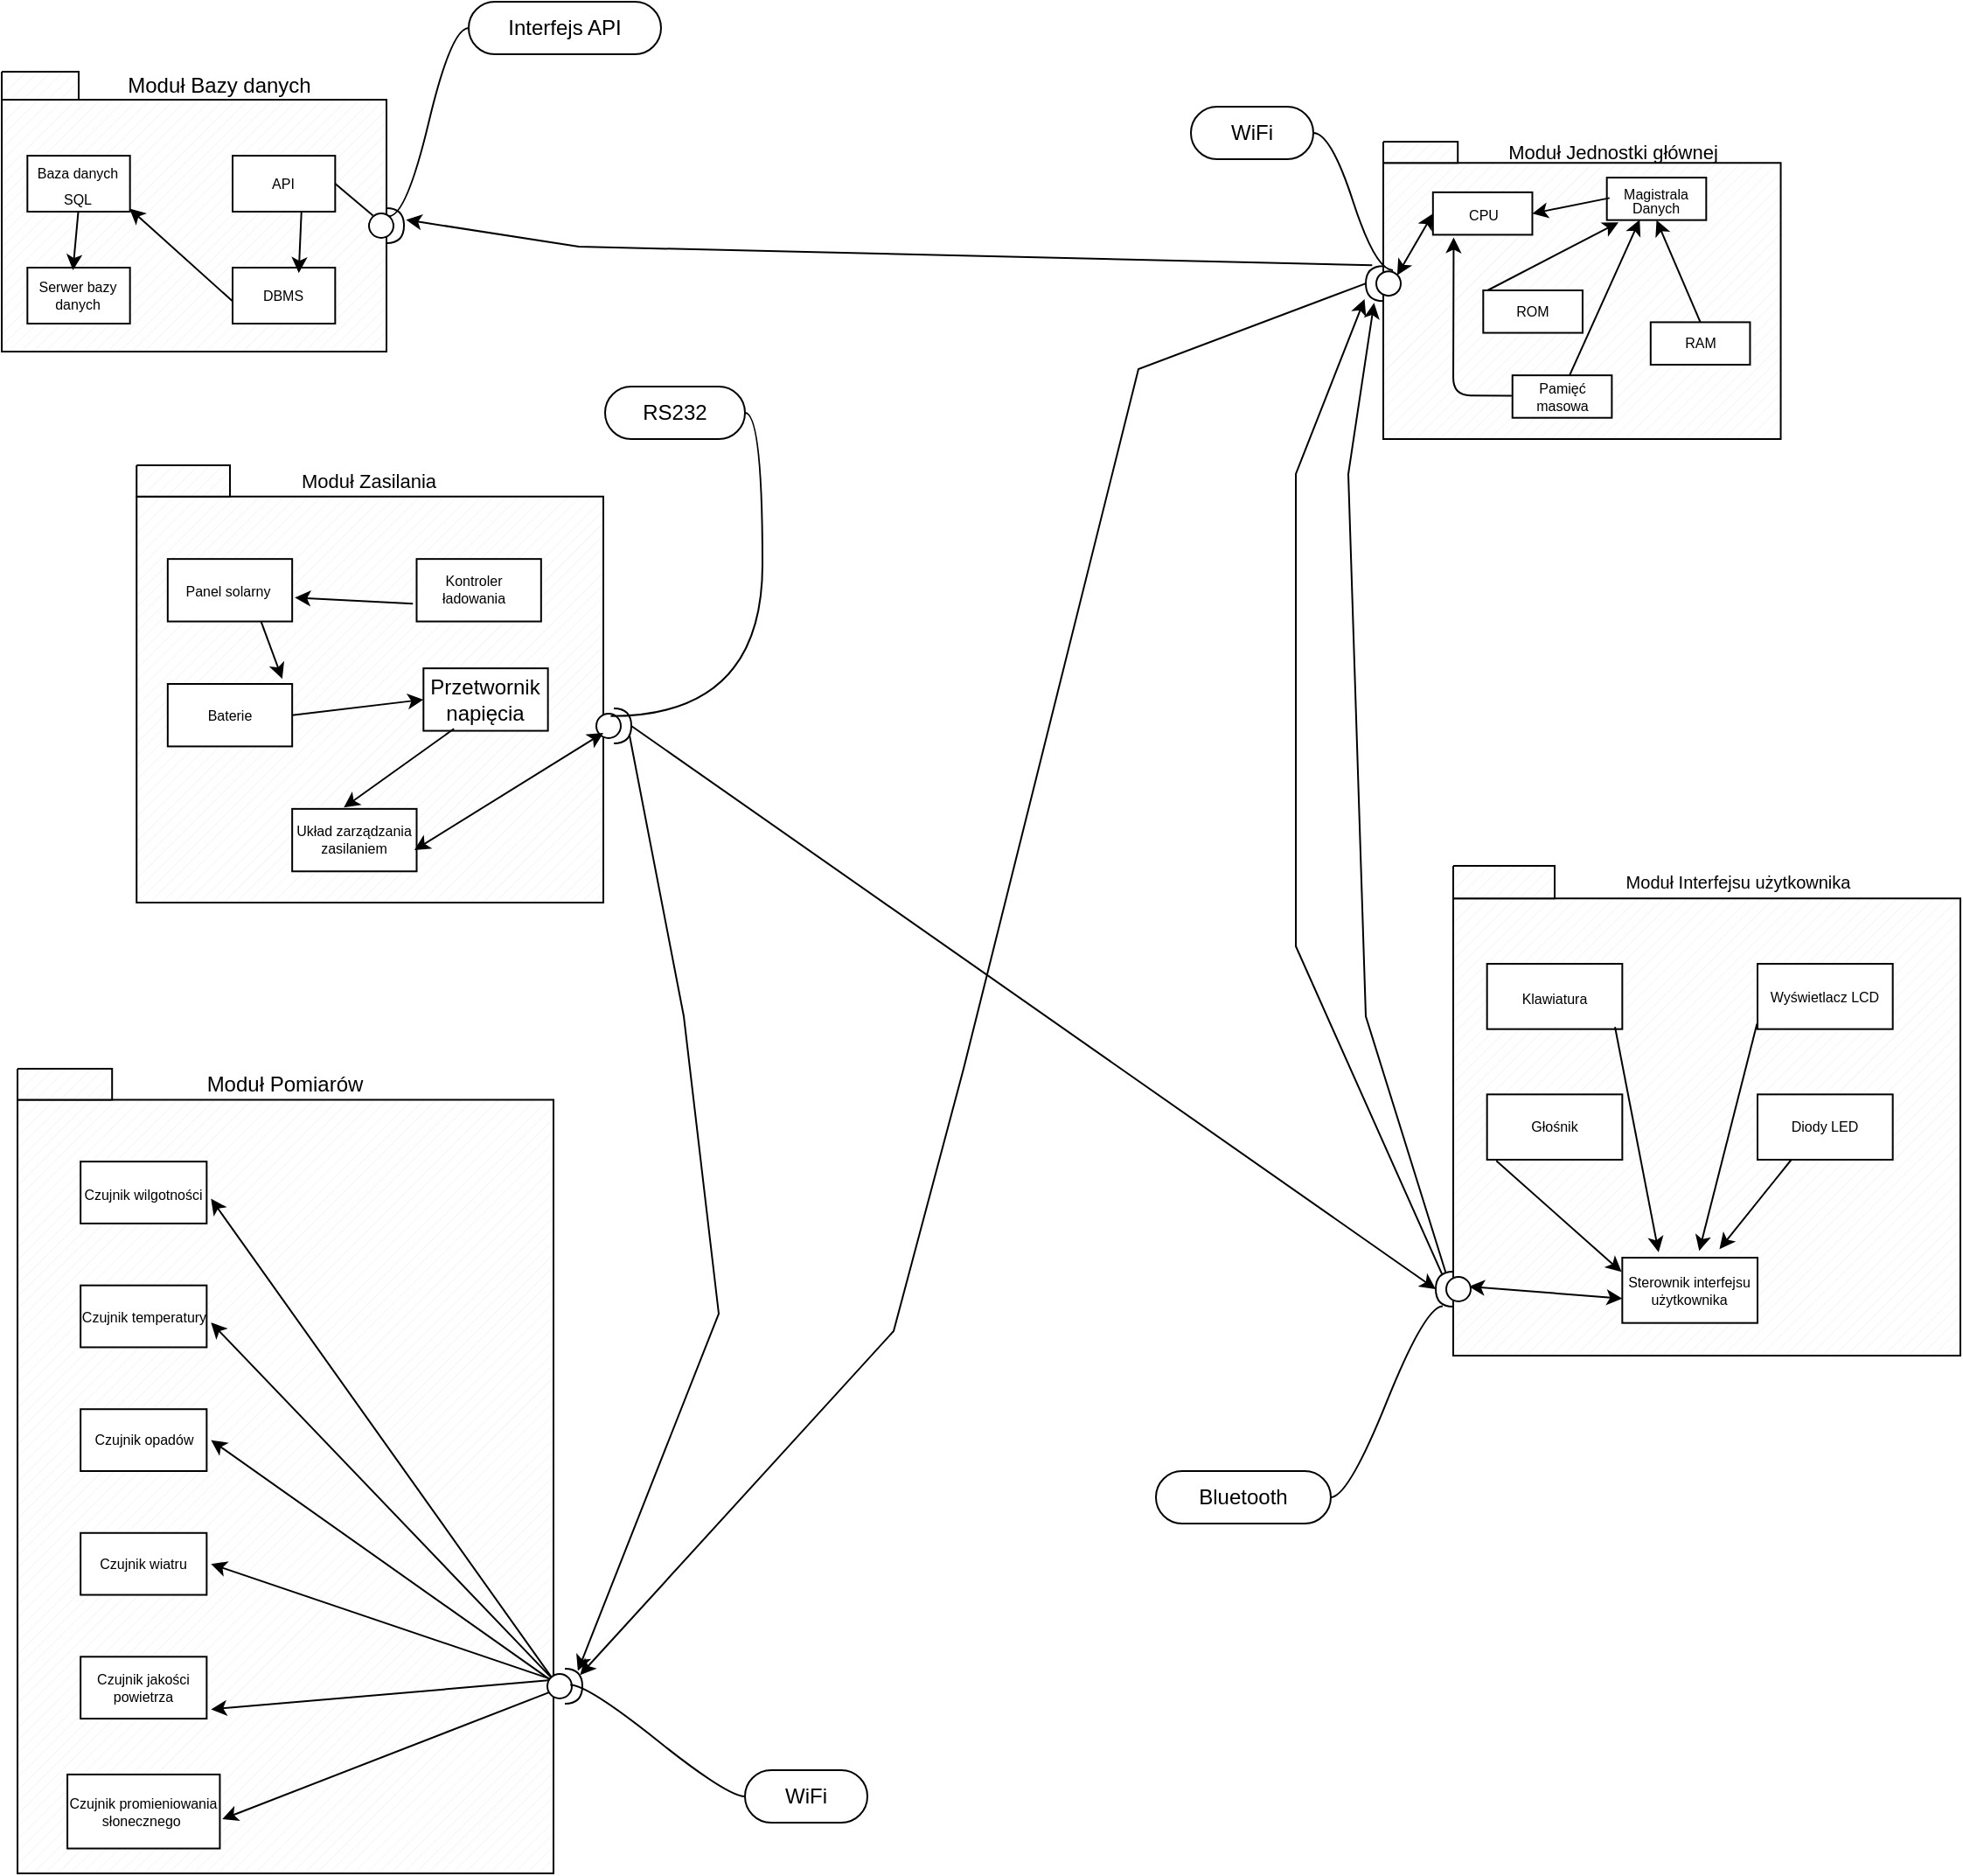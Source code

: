<mxfile>
    <diagram id="gD8Um9ExjYh_pKNluFB0" name="Page-1">
        <mxGraphModel dx="2203" dy="2538" grid="1" gridSize="10" guides="1" tooltips="1" connect="1" arrows="1" fold="1" page="1" pageScale="1" pageWidth="850" pageHeight="1100" math="0" shadow="0">
            <root>
                <mxCell id="0"/>
                <mxCell id="1" parent="0"/>
                <mxCell id="133" value="" style="endArrow=classic;html=1;rounded=0;entryX=1;entryY=0.5;entryDx=0;entryDy=0;entryPerimeter=0;exitX=1;exitY=0.5;exitDx=0;exitDy=0;exitPerimeter=0;" edge="1" parent="1" source="175" target="170">
                    <mxGeometry width="50" height="50" relative="1" as="geometry">
                        <mxPoint x="530" y="440" as="sourcePoint"/>
                        <mxPoint x="440" y="350" as="targetPoint"/>
                    </mxGeometry>
                </mxCell>
                <mxCell id="134" value="" style="endArrow=classic;html=1;rounded=0;exitX=0.711;exitY=0.964;exitDx=0;exitDy=0;exitPerimeter=0;entryX=0.763;entryY=-0.053;entryDx=0;entryDy=0;entryPerimeter=0;" edge="1" parent="1" source="170" target="166">
                    <mxGeometry width="50" height="50" relative="1" as="geometry">
                        <mxPoint x="570" y="360" as="sourcePoint"/>
                        <mxPoint x="560" as="targetPoint"/>
                        <Array as="points">
                            <mxPoint x="870" y="260"/>
                            <mxPoint x="860" y="-50"/>
                        </Array>
                    </mxGeometry>
                </mxCell>
                <mxCell id="135" value="" style="endArrow=classic;html=1;rounded=0;exitX=0.944;exitY=0.744;exitDx=0;exitDy=0;exitPerimeter=0;entryX=0.872;entryY=0.062;entryDx=0;entryDy=0;entryPerimeter=0;" edge="1" parent="1" source="175" target="180">
                    <mxGeometry width="50" height="50" relative="1" as="geometry">
                        <mxPoint x="460" y="180" as="sourcePoint"/>
                        <mxPoint x="430" y="560" as="targetPoint"/>
                        <Array as="points">
                            <mxPoint x="480" y="260"/>
                            <mxPoint x="500" y="430"/>
                        </Array>
                    </mxGeometry>
                </mxCell>
                <mxCell id="144" value="" style="endArrow=classic;html=1;rounded=0;exitX=0.82;exitY=0.926;exitDx=0;exitDy=0;exitPerimeter=0;entryX=1.036;entryY=0.056;entryDx=0;entryDy=0;entryPerimeter=0;" edge="1" parent="1" source="170" target="166">
                    <mxGeometry width="50" height="50" relative="1" as="geometry">
                        <mxPoint x="730" y="560" as="sourcePoint"/>
                        <mxPoint x="550" as="targetPoint"/>
                        <Array as="points">
                            <mxPoint x="830" y="220"/>
                            <mxPoint x="830" y="-50"/>
                        </Array>
                    </mxGeometry>
                </mxCell>
                <mxCell id="149" value="" style="endArrow=classic;html=1;rounded=0;entryX=0.935;entryY=0.18;entryDx=0;entryDy=0;entryPerimeter=0;exitX=1;exitY=0.5;exitDx=0;exitDy=0;exitPerimeter=0;" edge="1" parent="1" source="166" target="180">
                    <mxGeometry width="50" height="50" relative="1" as="geometry">
                        <mxPoint x="810" y="-130" as="sourcePoint"/>
                        <mxPoint x="490" y="910" as="targetPoint"/>
                        <Array as="points">
                            <mxPoint x="740" y="-110"/>
                            <mxPoint x="640" y="290"/>
                            <mxPoint x="600" y="440"/>
                        </Array>
                    </mxGeometry>
                </mxCell>
                <mxCell id="151" value="" style="group" vertex="1" connectable="0" parent="1">
                    <mxGeometry x="90" y="290" width="332" height="460" as="geometry"/>
                </mxCell>
                <mxCell id="105" value="" style="verticalLabelPosition=bottom;verticalAlign=top;html=1;shape=mxgraph.basic.patternFillRect;fillStyle=diag;step=5;fillStrokeWidth=0.2;fillStrokeColor=#dddddd;" vertex="1" parent="151">
                    <mxGeometry x="9.014" y="17.692" width="306.479" height="442.308" as="geometry"/>
                </mxCell>
                <mxCell id="106" value="" style="verticalLabelPosition=bottom;verticalAlign=top;html=1;shape=mxgraph.basic.patternFillRect;fillStyle=diag;step=5;fillStrokeWidth=0.2;fillStrokeColor=#dddddd;" vertex="1" parent="151">
                    <mxGeometry x="9.014" width="54.085" height="17.692" as="geometry"/>
                </mxCell>
                <mxCell id="107" value="Moduł Pomiarów" style="text;html=1;strokeColor=none;fillColor=none;align=center;verticalAlign=middle;whiteSpace=wrap;rounded=0;" vertex="1" parent="151">
                    <mxGeometry x="63.099" width="198.31" height="17.692" as="geometry"/>
                </mxCell>
                <mxCell id="108" value="" style="rounded=0;whiteSpace=wrap;html=1;" vertex="1" parent="151">
                    <mxGeometry x="45.07" y="265.385" width="72.113" height="35.385" as="geometry"/>
                </mxCell>
                <mxCell id="109" value="" style="rounded=0;whiteSpace=wrap;html=1;" vertex="1" parent="151">
                    <mxGeometry x="45.07" y="194.615" width="72.113" height="35.385" as="geometry"/>
                </mxCell>
                <mxCell id="110" value="" style="rounded=0;whiteSpace=wrap;html=1;" vertex="1" parent="151">
                    <mxGeometry x="45.07" y="123.846" width="72.113" height="35.385" as="geometry"/>
                </mxCell>
                <mxCell id="111" value="" style="rounded=0;whiteSpace=wrap;html=1;" vertex="1" parent="151">
                    <mxGeometry x="45.07" y="53.077" width="72.113" height="35.385" as="geometry"/>
                </mxCell>
                <mxCell id="112" value="&lt;span style=&quot;font-size: 8px;&quot;&gt;Czujnik wilgotności&lt;/span&gt;" style="text;html=1;strokeColor=none;fillColor=none;align=center;verticalAlign=middle;whiteSpace=wrap;rounded=0;" vertex="1" parent="151">
                    <mxGeometry y="61.925" width="162.254" height="17.692" as="geometry"/>
                </mxCell>
                <mxCell id="113" value="Czujnik temperatury" style="text;html=1;strokeColor=none;fillColor=none;align=center;verticalAlign=middle;whiteSpace=wrap;rounded=0;fontSize=8;" vertex="1" parent="151">
                    <mxGeometry x="4.51" y="132.694" width="153.239" height="17.692" as="geometry"/>
                </mxCell>
                <mxCell id="114" value="Czujnik wiatru" style="text;html=1;strokeColor=none;fillColor=none;align=center;verticalAlign=middle;whiteSpace=wrap;rounded=0;fontSize=8;" vertex="1" parent="151">
                    <mxGeometry x="9.014" y="274.232" width="144.225" height="17.692" as="geometry"/>
                </mxCell>
                <mxCell id="115" value="Czujnik opadów" style="text;html=1;strokeColor=none;fillColor=none;align=center;verticalAlign=middle;whiteSpace=wrap;rounded=0;fontSize=8;" vertex="1" parent="151">
                    <mxGeometry x="4.51" y="203.463" width="153.239" height="17.692" as="geometry"/>
                </mxCell>
                <mxCell id="116" value="" style="rounded=0;whiteSpace=wrap;html=1;" vertex="1" parent="151">
                    <mxGeometry x="45.07" y="336.154" width="72.113" height="35.385" as="geometry"/>
                </mxCell>
                <mxCell id="117" value="Czujnik jakości powietrza" style="text;html=1;strokeColor=none;fillColor=none;align=center;verticalAlign=middle;whiteSpace=wrap;rounded=0;fontSize=8;" vertex="1" parent="151">
                    <mxGeometry x="36.13" y="345" width="90" height="17.69" as="geometry"/>
                </mxCell>
                <mxCell id="118" value="" style="rounded=0;whiteSpace=wrap;html=1;" vertex="1" parent="151">
                    <mxGeometry x="37.54" y="403.46" width="87.18" height="42.31" as="geometry"/>
                </mxCell>
                <mxCell id="119" value="Czujnik promieniowania słonecznego&amp;nbsp;" style="text;html=1;strokeColor=none;fillColor=none;align=center;verticalAlign=middle;whiteSpace=wrap;rounded=0;fontSize=8;" vertex="1" parent="151">
                    <mxGeometry x="36.13" y="415.77" width="90" height="17.69" as="geometry"/>
                </mxCell>
                <mxCell id="136" value="" style="endArrow=classic;html=1;rounded=0;entryX=0.361;entryY=0.128;entryDx=0;entryDy=0;entryPerimeter=0;exitX=1;exitY=0.75;exitDx=0;exitDy=0;exitPerimeter=0;" edge="1" parent="151" source="105" target="105">
                    <mxGeometry width="50" height="50" relative="1" as="geometry">
                        <mxPoint x="515.606" y="566.154" as="sourcePoint"/>
                        <mxPoint x="605.746" y="477.692" as="targetPoint"/>
                    </mxGeometry>
                </mxCell>
                <mxCell id="137" value="" style="endArrow=classic;html=1;rounded=0;entryX=0.361;entryY=0.288;entryDx=0;entryDy=0;entryPerimeter=0;exitX=1;exitY=0.75;exitDx=0;exitDy=0;exitPerimeter=0;" edge="1" parent="151" source="105" target="105">
                    <mxGeometry width="50" height="50" relative="1" as="geometry">
                        <mxPoint x="651.718" y="601.538" as="sourcePoint"/>
                        <mxPoint x="741.859" y="513.077" as="targetPoint"/>
                    </mxGeometry>
                </mxCell>
                <mxCell id="138" value="" style="endArrow=classic;html=1;rounded=0;entryX=0.361;entryY=0.44;entryDx=0;entryDy=0;entryPerimeter=0;" edge="1" parent="151" target="105">
                    <mxGeometry width="50" height="50" relative="1" as="geometry">
                        <mxPoint x="320" y="353.846" as="sourcePoint"/>
                        <mxPoint x="626.479" y="513.077" as="targetPoint"/>
                    </mxGeometry>
                </mxCell>
                <mxCell id="139" value="" style="endArrow=classic;html=1;rounded=0;entryX=0.361;entryY=0.6;entryDx=0;entryDy=0;entryPerimeter=0;exitX=1;exitY=0.75;exitDx=0;exitDy=0;exitPerimeter=0;" edge="1" parent="151" source="105" target="105">
                    <mxGeometry width="50" height="50" relative="1" as="geometry">
                        <mxPoint x="606.648" y="521.923" as="sourcePoint"/>
                        <mxPoint x="696.789" y="433.462" as="targetPoint"/>
                    </mxGeometry>
                </mxCell>
                <mxCell id="140" value="" style="endArrow=classic;html=1;rounded=0;entryX=0.361;entryY=0.788;entryDx=0;entryDy=0;entryPerimeter=0;exitX=1;exitY=0.75;exitDx=0;exitDy=0;exitPerimeter=0;" edge="1" parent="151" source="105" target="105">
                    <mxGeometry width="50" height="50" relative="1" as="geometry">
                        <mxPoint x="680.563" y="495.385" as="sourcePoint"/>
                        <mxPoint x="770.704" y="406.923" as="targetPoint"/>
                    </mxGeometry>
                </mxCell>
                <mxCell id="141" value="" style="endArrow=classic;html=1;rounded=0;entryX=1;entryY=0.75;entryDx=0;entryDy=0;" edge="1" parent="151" target="119">
                    <mxGeometry width="50" height="50" relative="1" as="geometry">
                        <mxPoint x="320" y="353.846" as="sourcePoint"/>
                        <mxPoint x="590.423" y="513.077" as="targetPoint"/>
                    </mxGeometry>
                </mxCell>
                <mxCell id="180" value="" style="shape=providedRequiredInterface;html=1;verticalLabelPosition=bottom;sketch=0;strokeColor=default;fillColor=default;rotation=0;" vertex="1" parent="151">
                    <mxGeometry x="312" y="343" width="20" height="20" as="geometry"/>
                </mxCell>
                <mxCell id="152" value="" style="group" vertex="1" connectable="0" parent="1">
                    <mxGeometry x="280" y="55" width="170" height="140" as="geometry"/>
                </mxCell>
                <mxCell id="104" value="Przetwornica napięcia" style="text;html=1;strokeColor=none;fillColor=none;align=center;verticalAlign=middle;whiteSpace=wrap;rounded=0;fontSize=8;" vertex="1" parent="152">
                    <mxGeometry x="67" y="60" width="90" height="10" as="geometry"/>
                </mxCell>
                <mxCell id="165" value="" style="group" vertex="1" connectable="0" parent="152">
                    <mxGeometry x="-120" y="-110" width="290" height="250" as="geometry"/>
                </mxCell>
                <mxCell id="92" value="" style="verticalLabelPosition=bottom;verticalAlign=top;html=1;shape=mxgraph.basic.patternFillRect;fillStyle=diag;step=5;fillStrokeWidth=0.2;fillStrokeColor=#dddddd;" vertex="1" parent="165">
                    <mxGeometry x="7.117" y="17.857" width="266.883" height="232.143" as="geometry"/>
                </mxCell>
                <mxCell id="93" value="" style="verticalLabelPosition=bottom;verticalAlign=top;html=1;shape=mxgraph.basic.patternFillRect;fillStyle=diag;step=5;fillStrokeWidth=0.2;fillStrokeColor=#dddddd;" vertex="1" parent="165">
                    <mxGeometry x="7.117" width="53.377" height="17.857" as="geometry"/>
                </mxCell>
                <mxCell id="94" value="&lt;font style=&quot;font-size: 11px;&quot;&gt;Moduł Zasilania&lt;/font&gt;" style="text;html=1;strokeColor=none;fillColor=none;align=center;verticalAlign=middle;whiteSpace=wrap;rounded=0;" vertex="1" parent="165">
                    <mxGeometry x="60.494" width="160.13" height="17.857" as="geometry"/>
                </mxCell>
                <mxCell id="95" value="" style="rounded=0;whiteSpace=wrap;html=1;" vertex="1" parent="165">
                    <mxGeometry x="167.247" y="53.571" width="71.169" height="35.714" as="geometry"/>
                </mxCell>
                <mxCell id="96" value="Przetwornik napięcia" style="rounded=0;whiteSpace=wrap;html=1;" vertex="1" parent="165">
                    <mxGeometry x="171.157" y="116.08" width="71.169" height="35.714" as="geometry"/>
                </mxCell>
                <mxCell id="97" value="" style="rounded=0;whiteSpace=wrap;html=1;" vertex="1" parent="165">
                    <mxGeometry x="24.909" y="125" width="71.169" height="35.714" as="geometry"/>
                </mxCell>
                <mxCell id="98" value="" style="rounded=0;whiteSpace=wrap;html=1;" vertex="1" parent="165">
                    <mxGeometry x="24.909" y="53.571" width="71.169" height="35.714" as="geometry"/>
                </mxCell>
                <mxCell id="99" value="&lt;font style=&quot;font-size: 8px;&quot;&gt;Panel solarny&lt;/font&gt;" style="text;html=1;strokeColor=none;fillColor=none;align=center;verticalAlign=middle;whiteSpace=wrap;rounded=0;" vertex="1" parent="165">
                    <mxGeometry y="62.504" width="119.208" height="17.857" as="geometry"/>
                </mxCell>
                <mxCell id="100" value="Kontroler ładowania" style="text;html=1;strokeColor=none;fillColor=none;align=center;verticalAlign=middle;whiteSpace=wrap;rounded=0;fontSize=8;" vertex="1" parent="165">
                    <mxGeometry x="165" y="62.5" width="70" height="17.86" as="geometry"/>
                </mxCell>
                <mxCell id="101" value="Baterie" style="text;html=1;strokeColor=none;fillColor=none;align=center;verticalAlign=middle;whiteSpace=wrap;rounded=0;fontSize=8;" vertex="1" parent="165">
                    <mxGeometry x="33.806" y="133.933" width="53.377" height="17.857" as="geometry"/>
                </mxCell>
                <mxCell id="103" value="" style="rounded=0;whiteSpace=wrap;html=1;" vertex="1" parent="165">
                    <mxGeometry x="96.078" y="196.429" width="71.169" height="35.714" as="geometry"/>
                </mxCell>
                <mxCell id="122" value="" style="endArrow=classic;html=1;rounded=0;exitX=0.75;exitY=1;exitDx=0;exitDy=0;entryX=0.312;entryY=0.449;entryDx=0;entryDy=0;entryPerimeter=0;" edge="1" parent="165" source="98" target="92">
                    <mxGeometry width="50" height="50" relative="1" as="geometry">
                        <mxPoint x="106.753" y="142.857" as="sourcePoint"/>
                        <mxPoint x="195.714" y="53.571" as="targetPoint"/>
                    </mxGeometry>
                </mxCell>
                <mxCell id="123" value="" style="endArrow=classic;html=1;rounded=0;entryX=0;entryY=0.5;entryDx=0;entryDy=0;exitX=1;exitY=0.5;exitDx=0;exitDy=0;" edge="1" parent="165" source="97" target="96">
                    <mxGeometry width="50" height="50" relative="1" as="geometry">
                        <mxPoint x="106.753" y="142.857" as="sourcePoint"/>
                        <mxPoint x="195.714" y="53.571" as="targetPoint"/>
                    </mxGeometry>
                </mxCell>
                <mxCell id="124" value="" style="endArrow=classic;html=1;rounded=0;entryX=0.339;entryY=0.249;entryDx=0;entryDy=0;entryPerimeter=0;exitX=0.592;exitY=0.264;exitDx=0;exitDy=0;exitPerimeter=0;" edge="1" parent="165" source="92" target="92">
                    <mxGeometry width="50" height="50" relative="1" as="geometry">
                        <mxPoint x="106.753" y="142.857" as="sourcePoint"/>
                        <mxPoint x="195.714" y="53.571" as="targetPoint"/>
                    </mxGeometry>
                </mxCell>
                <mxCell id="132" value="" style="endArrow=classic;html=1;rounded=0;exitX=0.68;exitY=0.572;exitDx=0;exitDy=0;exitPerimeter=0;entryX=0.444;entryY=0.766;entryDx=0;entryDy=0;entryPerimeter=0;" edge="1" parent="165" source="92" target="92">
                    <mxGeometry width="50" height="50" relative="1" as="geometry">
                        <mxPoint x="106.753" y="142.857" as="sourcePoint"/>
                        <mxPoint x="195.714" y="53.571" as="targetPoint"/>
                    </mxGeometry>
                </mxCell>
                <mxCell id="102" value="Układ zarządzania zasilaniem" style="text;html=1;strokeColor=none;fillColor=none;align=center;verticalAlign=middle;whiteSpace=wrap;rounded=0;fontSize=8;" vertex="1" parent="165">
                    <mxGeometry x="92.16" y="205.36" width="79" height="17.86" as="geometry"/>
                </mxCell>
                <mxCell id="175" value="" style="shape=providedRequiredInterface;html=1;verticalLabelPosition=bottom;sketch=0;strokeColor=default;fillColor=default;" vertex="1" parent="165">
                    <mxGeometry x="270" y="139" width="20" height="20" as="geometry"/>
                </mxCell>
                <mxCell id="176" value="" style="endArrow=classic;startArrow=classic;html=1;exitX=0.595;exitY=0.871;exitDx=0;exitDy=0;exitPerimeter=0;entryX=1;entryY=0.582;entryDx=0;entryDy=0;entryPerimeter=0;" edge="1" parent="165" source="92" target="92">
                    <mxGeometry width="50" height="50" relative="1" as="geometry">
                        <mxPoint x="200" y="225" as="sourcePoint"/>
                        <mxPoint x="250" y="175" as="targetPoint"/>
                    </mxGeometry>
                </mxCell>
                <mxCell id="153" value="" style="group" vertex="1" connectable="0" parent="1">
                    <mxGeometry x="90" y="-280" width="230" height="160" as="geometry"/>
                </mxCell>
                <mxCell id="57" value="" style="verticalLabelPosition=bottom;verticalAlign=top;html=1;shape=mxgraph.basic.patternFillRect;fillStyle=diag;step=5;fillStrokeWidth=0.2;fillStrokeColor=#dddddd;" vertex="1" parent="153">
                    <mxGeometry y="16" width="220.0" height="144" as="geometry"/>
                </mxCell>
                <mxCell id="58" value="" style="verticalLabelPosition=bottom;verticalAlign=top;html=1;shape=mxgraph.basic.patternFillRect;fillStyle=diag;step=5;fillStrokeWidth=0.2;fillStrokeColor=#dddddd;" vertex="1" parent="153">
                    <mxGeometry width="44" height="16" as="geometry"/>
                </mxCell>
                <mxCell id="59" value="Moduł Bazy danych" style="text;html=1;strokeColor=none;fillColor=none;align=center;verticalAlign=middle;whiteSpace=wrap;rounded=0;" vertex="1" parent="153">
                    <mxGeometry x="29.333" width="190.667" height="16" as="geometry"/>
                </mxCell>
                <mxCell id="60" value="" style="rounded=0;whiteSpace=wrap;html=1;" vertex="1" parent="153">
                    <mxGeometry x="132" y="48" width="58.667" height="32" as="geometry"/>
                </mxCell>
                <mxCell id="61" value="" style="rounded=0;whiteSpace=wrap;html=1;" vertex="1" parent="153">
                    <mxGeometry x="132" y="112" width="58.667" height="32" as="geometry"/>
                </mxCell>
                <mxCell id="62" value="" style="rounded=0;whiteSpace=wrap;html=1;" vertex="1" parent="153">
                    <mxGeometry x="14.667" y="112" width="58.667" height="32" as="geometry"/>
                </mxCell>
                <mxCell id="63" value="" style="rounded=0;whiteSpace=wrap;html=1;" vertex="1" parent="153">
                    <mxGeometry x="14.667" y="48" width="58.667" height="32" as="geometry"/>
                </mxCell>
                <mxCell id="64" value="&lt;font style=&quot;font-size: 8px;&quot;&gt;Baza danych SQL&lt;/font&gt;" style="text;html=1;strokeColor=none;fillColor=none;align=center;verticalAlign=middle;whiteSpace=wrap;rounded=0;" vertex="1" parent="153">
                    <mxGeometry x="15.34" y="56" width="57.33" height="16" as="geometry"/>
                </mxCell>
                <mxCell id="65" value="Serwer bazy danych" style="text;html=1;strokeColor=none;fillColor=none;align=center;verticalAlign=middle;whiteSpace=wrap;rounded=0;fontSize=8;" vertex="1" parent="153">
                    <mxGeometry x="12.3" y="120" width="63.4" height="16" as="geometry"/>
                </mxCell>
                <mxCell id="66" value="API" style="text;html=1;strokeColor=none;fillColor=none;align=center;verticalAlign=middle;whiteSpace=wrap;rounded=0;fontSize=8;" vertex="1" parent="153">
                    <mxGeometry x="139.333" y="56" width="44" height="16" as="geometry"/>
                </mxCell>
                <mxCell id="67" value="DBMS" style="text;html=1;strokeColor=none;fillColor=none;align=center;verticalAlign=middle;whiteSpace=wrap;rounded=0;fontSize=8;" vertex="1" parent="153">
                    <mxGeometry x="139.33" y="120" width="44" height="16" as="geometry"/>
                </mxCell>
                <mxCell id="129" value="" style="endArrow=classic;html=1;rounded=0;exitX=0.199;exitY=0.443;exitDx=0;exitDy=0;exitPerimeter=0;entryX=0.185;entryY=0.677;entryDx=0;entryDy=0;entryPerimeter=0;" edge="1" parent="153" source="57" target="57">
                    <mxGeometry width="50" height="50" relative="1" as="geometry">
                        <mxPoint x="330" y="112" as="sourcePoint"/>
                        <mxPoint x="403.333" y="32" as="targetPoint"/>
                    </mxGeometry>
                </mxCell>
                <mxCell id="130" value="" style="endArrow=classic;html=1;rounded=0;exitX=0.779;exitY=0.443;exitDx=0;exitDy=0;exitPerimeter=0;entryX=0.772;entryY=0.688;entryDx=0;entryDy=0;entryPerimeter=0;" edge="1" parent="153" source="57" target="57">
                    <mxGeometry width="50" height="50" relative="1" as="geometry">
                        <mxPoint x="315.333" y="176" as="sourcePoint"/>
                        <mxPoint x="388.667" y="96" as="targetPoint"/>
                    </mxGeometry>
                </mxCell>
                <mxCell id="131" value="" style="endArrow=classic;html=1;rounded=0;entryX=0.332;entryY=0.432;entryDx=0;entryDy=0;entryPerimeter=0;exitX=0.599;exitY=0.799;exitDx=0;exitDy=0;exitPerimeter=0;" edge="1" parent="153" source="57" target="57">
                    <mxGeometry width="50" height="50" relative="1" as="geometry">
                        <mxPoint x="300.667" y="160" as="sourcePoint"/>
                        <mxPoint x="374.0" y="80" as="targetPoint"/>
                    </mxGeometry>
                </mxCell>
                <mxCell id="161" value="" style="shape=providedRequiredInterface;html=1;verticalLabelPosition=bottom;sketch=0;" vertex="1" parent="153">
                    <mxGeometry x="210" y="78" width="20" height="20" as="geometry"/>
                </mxCell>
                <mxCell id="162" value="" style="endArrow=none;html=1;exitX=1;exitY=0.5;exitDx=0;exitDy=0;entryX=0.965;entryY=0.46;entryDx=0;entryDy=0;entryPerimeter=0;" edge="1" parent="153" source="60" target="57">
                    <mxGeometry width="50" height="50" relative="1" as="geometry">
                        <mxPoint x="260" y="30" as="sourcePoint"/>
                        <mxPoint x="310" y="-20" as="targetPoint"/>
                    </mxGeometry>
                </mxCell>
                <mxCell id="154" value="" style="group" vertex="1" connectable="0" parent="1">
                    <mxGeometry x="880" y="-240" width="300.06" height="180" as="geometry"/>
                </mxCell>
                <mxCell id="68" value="" style="verticalLabelPosition=bottom;verticalAlign=top;html=1;shape=mxgraph.basic.patternFillRect;fillStyle=diag;step=5;fillStrokeWidth=0.2;fillStrokeColor=#dddddd;strokeColor=default;fillColor=default;" vertex="1" parent="154">
                    <mxGeometry y="12.143" width="227.273" height="157.857" as="geometry"/>
                </mxCell>
                <mxCell id="69" value="" style="verticalLabelPosition=bottom;verticalAlign=top;html=1;shape=mxgraph.basic.patternFillRect;fillStyle=diag;step=5;fillStrokeWidth=0.2;fillStrokeColor=#dddddd;" vertex="1" parent="154">
                    <mxGeometry width="42.614" height="12.143" as="geometry"/>
                </mxCell>
                <mxCell id="71" value="" style="rounded=0;whiteSpace=wrap;html=1;" vertex="1" parent="154">
                    <mxGeometry x="28.411" y="28.929" width="56.818" height="24.286" as="geometry"/>
                </mxCell>
                <mxCell id="72" value="" style="rounded=0;whiteSpace=wrap;html=1;" vertex="1" parent="154">
                    <mxGeometry x="152.901" y="103.21" width="56.818" height="24.286" as="geometry"/>
                </mxCell>
                <mxCell id="73" value="" style="rounded=0;whiteSpace=wrap;html=1;" vertex="1" parent="154">
                    <mxGeometry x="57.155" y="85" width="56.818" height="24.286" as="geometry"/>
                </mxCell>
                <mxCell id="74" value="" style="rounded=0;whiteSpace=wrap;html=1;" vertex="1" parent="154">
                    <mxGeometry x="127.845" y="20.539" width="56.818" height="24.286" as="geometry"/>
                </mxCell>
                <mxCell id="76" value="ROM" style="text;html=1;strokeColor=none;fillColor=none;align=center;verticalAlign=middle;whiteSpace=wrap;rounded=0;fontSize=8;" vertex="1" parent="154">
                    <mxGeometry x="59.995" y="91.067" width="51.136" height="12.143" as="geometry"/>
                </mxCell>
                <mxCell id="77" value="CPU" style="text;html=1;strokeColor=none;fillColor=none;align=center;verticalAlign=middle;whiteSpace=wrap;rounded=0;fontSize=8;" vertex="1" parent="154">
                    <mxGeometry x="35.513" y="36.426" width="42.614" height="12.143" as="geometry"/>
                </mxCell>
                <mxCell id="78" value="RAM" style="text;html=1;strokeColor=none;fillColor=none;align=center;verticalAlign=middle;whiteSpace=wrap;rounded=0;fontSize=8;" vertex="1" parent="154">
                    <mxGeometry x="160.003" y="109.287" width="42.614" height="12.143" as="geometry"/>
                </mxCell>
                <mxCell id="120" value="" style="rounded=0;whiteSpace=wrap;html=1;" vertex="1" parent="154">
                    <mxGeometry x="73.864" y="133.571" width="56.818" height="24.286" as="geometry"/>
                </mxCell>
                <mxCell id="156" style="edgeStyle=none;html=1;exitX=0.323;exitY=0.843;exitDx=0;exitDy=0;entryX=0.208;entryY=1.061;entryDx=0;entryDy=0;entryPerimeter=0;startArrow=none;startFill=0;endArrow=classic;endFill=1;exitPerimeter=0;" edge="1" parent="154" source="68" target="71">
                    <mxGeometry relative="1" as="geometry">
                        <Array as="points">
                            <mxPoint x="40" y="145"/>
                        </Array>
                    </mxGeometry>
                </mxCell>
                <mxCell id="121" value="Pamięć masowa" style="text;html=1;strokeColor=none;fillColor=none;align=center;verticalAlign=middle;whiteSpace=wrap;rounded=0;fontSize=8;" vertex="1" parent="154">
                    <mxGeometry x="76.703" y="139.643" width="51.136" height="12.143" as="geometry"/>
                </mxCell>
                <mxCell id="145" value="" style="endArrow=classic;html=1;rounded=0;entryX=1;entryY=0.5;entryDx=0;entryDy=0;exitX=0.027;exitY=0.48;exitDx=0;exitDy=0;exitPerimeter=0;" edge="1" parent="154" source="74" target="71">
                    <mxGeometry width="50" height="50" relative="1" as="geometry">
                        <mxPoint x="71.023" y="60.714" as="sourcePoint"/>
                        <mxPoint x="142.045" as="targetPoint"/>
                    </mxGeometry>
                </mxCell>
                <mxCell id="146" value="" style="endArrow=classic;html=1;rounded=0;entryX=0.592;entryY=0.215;entryDx=0;entryDy=0;entryPerimeter=0;" edge="1" parent="154" target="68">
                    <mxGeometry width="50" height="50" relative="1" as="geometry">
                        <mxPoint x="59.659" y="85" as="sourcePoint"/>
                        <mxPoint x="59.659" y="60.714" as="targetPoint"/>
                    </mxGeometry>
                </mxCell>
                <mxCell id="147" value="" style="endArrow=classic;html=1;rounded=0;exitX=0.5;exitY=0;exitDx=0;exitDy=0;entryX=0.5;entryY=1;entryDx=0;entryDy=0;" edge="1" parent="154" target="74" source="72">
                    <mxGeometry width="50" height="50" relative="1" as="geometry">
                        <mxPoint x="127.841" y="97.143" as="sourcePoint"/>
                        <mxPoint x="198.864" y="36.429" as="targetPoint"/>
                    </mxGeometry>
                </mxCell>
                <mxCell id="148" value="" style="endArrow=classic;html=1;rounded=0;entryX=0.331;entryY=0.991;entryDx=0;entryDy=0;entryPerimeter=0;" edge="1" parent="154" target="74">
                    <mxGeometry width="50" height="50" relative="1" as="geometry">
                        <mxPoint x="106.534" y="133.571" as="sourcePoint"/>
                        <mxPoint x="177.557" y="72.857" as="targetPoint"/>
                    </mxGeometry>
                </mxCell>
                <mxCell id="70" value="&lt;font style=&quot;font-size: 11px;&quot;&gt;Moduł Jednostki głównej&lt;/font&gt;" style="text;html=1;strokeColor=none;fillColor=none;align=center;verticalAlign=middle;whiteSpace=wrap;rounded=0;" vertex="1" parent="154">
                    <mxGeometry x="28.409" width="207.386" height="12.143" as="geometry"/>
                </mxCell>
                <mxCell id="75" value="&lt;p style=&quot;line-height: 50%;&quot;&gt;&lt;font style=&quot;font-size: 8px;&quot;&gt;Magistrala Danych&lt;/font&gt;&lt;/p&gt;" style="text;html=1;strokeColor=none;fillColor=none;align=center;verticalAlign=middle;whiteSpace=wrap;rounded=0;" vertex="1" parent="154">
                    <mxGeometry x="135.2" y="28.93" width="42.1" height="7.5" as="geometry"/>
                </mxCell>
                <mxCell id="166" value="" style="shape=providedRequiredInterface;html=1;verticalLabelPosition=bottom;sketch=0;strokeColor=default;fillColor=default;rotation=-180;" vertex="1" parent="154">
                    <mxGeometry x="-10" y="71.07" width="20" height="20" as="geometry"/>
                </mxCell>
                <mxCell id="169" value="" style="endArrow=classic;startArrow=classic;html=1;exitX=0.035;exitY=0.407;exitDx=0;exitDy=0;exitPerimeter=0;entryX=0;entryY=0.5;entryDx=0;entryDy=0;" edge="1" parent="154" source="68" target="71">
                    <mxGeometry width="50" height="50" relative="1" as="geometry">
                        <mxPoint x="10" y="10" as="sourcePoint"/>
                        <mxPoint x="60" y="-40" as="targetPoint"/>
                    </mxGeometry>
                </mxCell>
                <mxCell id="155" value="" style="group" vertex="1" connectable="0" parent="1">
                    <mxGeometry x="920" y="174" width="290" height="290" as="geometry"/>
                </mxCell>
                <mxCell id="79" value="" style="verticalLabelPosition=bottom;verticalAlign=top;html=1;shape=mxgraph.basic.patternFillRect;fillStyle=diag;step=5;fillStrokeWidth=0.2;fillStrokeColor=#dddddd;" vertex="1" parent="155">
                    <mxGeometry y="18.667" width="290" height="261.333" as="geometry"/>
                </mxCell>
                <mxCell id="80" value="" style="verticalLabelPosition=bottom;verticalAlign=top;html=1;shape=mxgraph.basic.patternFillRect;fillStyle=diag;step=5;fillStrokeWidth=0.2;fillStrokeColor=#dddddd;" vertex="1" parent="155">
                    <mxGeometry width="58" height="18.667" as="geometry"/>
                </mxCell>
                <mxCell id="82" value="" style="rounded=0;whiteSpace=wrap;html=1;" vertex="1" parent="155">
                    <mxGeometry x="174" y="56" width="77.333" height="37.333" as="geometry"/>
                </mxCell>
                <mxCell id="83" value="" style="rounded=0;whiteSpace=wrap;html=1;" vertex="1" parent="155">
                    <mxGeometry x="174" y="130.667" width="77.333" height="37.333" as="geometry"/>
                </mxCell>
                <mxCell id="84" value="" style="rounded=0;whiteSpace=wrap;html=1;" vertex="1" parent="155">
                    <mxGeometry x="19.333" y="130.667" width="77.333" height="37.333" as="geometry"/>
                </mxCell>
                <mxCell id="85" value="" style="rounded=0;whiteSpace=wrap;html=1;" vertex="1" parent="155">
                    <mxGeometry x="19.333" y="56" width="77.333" height="37.333" as="geometry"/>
                </mxCell>
                <mxCell id="86" value="&lt;font style=&quot;font-size: 8px;&quot;&gt;Klawiatura&lt;/font&gt;" style="text;html=1;strokeColor=none;fillColor=none;align=center;verticalAlign=middle;whiteSpace=wrap;rounded=0;" vertex="1" parent="155">
                    <mxGeometry x="3.87" y="65.333" width="108.267" height="18.667" as="geometry"/>
                </mxCell>
                <mxCell id="87" value="Głośnik" style="text;html=1;strokeColor=none;fillColor=none;align=center;verticalAlign=middle;whiteSpace=wrap;rounded=0;fontSize=8;" vertex="1" parent="155">
                    <mxGeometry x="23.2" y="140" width="69.6" height="18.667" as="geometry"/>
                </mxCell>
                <mxCell id="88" value="Wyświetlacz LCD" style="text;html=1;strokeColor=none;fillColor=none;align=center;verticalAlign=middle;whiteSpace=wrap;rounded=0;fontSize=8;" vertex="1" parent="155">
                    <mxGeometry x="145.003" y="65.333" width="135.333" height="18.667" as="geometry"/>
                </mxCell>
                <mxCell id="89" value="Diody LED" style="text;html=1;strokeColor=none;fillColor=none;align=center;verticalAlign=middle;whiteSpace=wrap;rounded=0;fontSize=8;" vertex="1" parent="155">
                    <mxGeometry x="164.337" y="140" width="96.667" height="18.667" as="geometry"/>
                </mxCell>
                <mxCell id="90" value="" style="rounded=0;whiteSpace=wrap;html=1;" vertex="1" parent="155">
                    <mxGeometry x="96.667" y="224" width="77.333" height="37.333" as="geometry"/>
                </mxCell>
                <mxCell id="91" value="Sterownik interfejsu użytkownika" style="text;html=1;strokeColor=none;fillColor=none;align=center;verticalAlign=middle;whiteSpace=wrap;rounded=0;fontSize=8;" vertex="1" parent="155">
                    <mxGeometry x="96.67" y="233.33" width="76.47" height="18.67" as="geometry"/>
                </mxCell>
                <mxCell id="125" value="" style="endArrow=classic;html=1;rounded=0;entryX=0.525;entryY=0.767;entryDx=0;entryDy=0;entryPerimeter=0;exitX=0.25;exitY=1;exitDx=0;exitDy=0;exitPerimeter=0;" edge="1" parent="155" source="83" target="79">
                    <mxGeometry width="50" height="50" relative="1" as="geometry">
                        <mxPoint x="166.267" y="168" as="sourcePoint"/>
                        <mxPoint x="262.933" y="74.667" as="targetPoint"/>
                    </mxGeometry>
                </mxCell>
                <mxCell id="126" value="" style="endArrow=classic;html=1;rounded=0;entryX=0.332;entryY=0.817;entryDx=0;entryDy=0;entryPerimeter=0;exitX=0.085;exitY=0.574;exitDx=0;exitDy=0;exitPerimeter=0;" edge="1" parent="155" source="79" target="79">
                    <mxGeometry width="50" height="50" relative="1" as="geometry">
                        <mxPoint x="-425.333" y="130.667" as="sourcePoint"/>
                        <mxPoint x="-328.667" y="37.333" as="targetPoint"/>
                    </mxGeometry>
                </mxCell>
                <mxCell id="127" value="" style="endArrow=classic;html=1;rounded=0;exitX=0.319;exitY=0.281;exitDx=0;exitDy=0;exitPerimeter=0;entryX=0.405;entryY=0.774;entryDx=0;entryDy=0;entryPerimeter=0;" edge="1" parent="155" source="79" target="79">
                    <mxGeometry width="50" height="50" relative="1" as="geometry">
                        <mxPoint x="87" y="345.333" as="sourcePoint"/>
                        <mxPoint x="183.667" y="252" as="targetPoint"/>
                    </mxGeometry>
                </mxCell>
                <mxCell id="128" value="" style="endArrow=classic;html=1;rounded=0;exitX=0.599;exitY=0.274;exitDx=0;exitDy=0;exitPerimeter=0;entryX=0.485;entryY=0.771;entryDx=0;entryDy=0;entryPerimeter=0;" edge="1" parent="155" source="79" target="79">
                    <mxGeometry width="50" height="50" relative="1" as="geometry">
                        <mxPoint x="-193.333" y="466.667" as="sourcePoint"/>
                        <mxPoint x="-96.667" y="373.333" as="targetPoint"/>
                    </mxGeometry>
                </mxCell>
                <mxCell id="81" value="&lt;font style=&quot;font-size: 10px;&quot;&gt;Moduł Interfejsu użytkownika&lt;/font&gt;" style="text;html=1;strokeColor=none;fillColor=none;align=center;verticalAlign=middle;whiteSpace=wrap;rounded=0;" vertex="1" parent="155">
                    <mxGeometry x="92.8" y="4.33" width="140" height="10" as="geometry"/>
                </mxCell>
                <mxCell id="174" value="" style="endArrow=classic;startArrow=classic;html=1;exitX=0.031;exitY=0.849;exitDx=0;exitDy=0;exitPerimeter=0;entryX=0;entryY=0.75;entryDx=0;entryDy=0;" edge="1" parent="155" source="79" target="91">
                    <mxGeometry width="50" height="50" relative="1" as="geometry">
                        <mxPoint x="50" y="260" as="sourcePoint"/>
                        <mxPoint x="100" y="210" as="targetPoint"/>
                    </mxGeometry>
                </mxCell>
                <mxCell id="159" value="Interfejs API" style="whiteSpace=wrap;html=1;rounded=1;arcSize=50;align=center;verticalAlign=middle;strokeWidth=1;autosize=1;spacing=4;treeFolding=1;treeMoving=1;newEdgeStyle={&quot;edgeStyle&quot;:&quot;entityRelationEdgeStyle&quot;,&quot;startArrow&quot;:&quot;none&quot;,&quot;endArrow&quot;:&quot;none&quot;,&quot;segment&quot;:10,&quot;curved&quot;:1,&quot;sourcePerimeterSpacing&quot;:0,&quot;targetPerimeterSpacing&quot;:0};" vertex="1" parent="1">
                    <mxGeometry x="357" y="-320" width="110" height="30" as="geometry"/>
                </mxCell>
                <mxCell id="160" value="" style="edgeStyle=entityRelationEdgeStyle;startArrow=none;endArrow=none;segment=10;curved=1;sourcePerimeterSpacing=0;targetPerimeterSpacing=0;exitX=0.568;exitY=0.231;exitDx=0;exitDy=0;exitPerimeter=0;" edge="1" target="159" parent="1" source="161">
                    <mxGeometry relative="1" as="geometry">
                        <mxPoint x="65" y="-56" as="sourcePoint"/>
                    </mxGeometry>
                </mxCell>
                <mxCell id="143" value="" style="endArrow=classic;html=1;rounded=0;entryX=1.058;entryY=0.334;entryDx=0;entryDy=0;entryPerimeter=0;exitX=0.817;exitY=1.022;exitDx=0;exitDy=0;exitPerimeter=0;" edge="1" parent="1" source="166" target="161">
                    <mxGeometry width="50" height="50" relative="1" as="geometry">
                        <mxPoint x="540" y="-20" as="sourcePoint"/>
                        <mxPoint x="300" y="30" as="targetPoint"/>
                        <Array as="points">
                            <mxPoint x="420" y="-180"/>
                        </Array>
                    </mxGeometry>
                </mxCell>
                <mxCell id="167" value="WiFi" style="whiteSpace=wrap;html=1;rounded=1;arcSize=50;align=center;verticalAlign=middle;strokeWidth=1;autosize=1;spacing=4;treeFolding=1;treeMoving=1;newEdgeStyle={&quot;edgeStyle&quot;:&quot;entityRelationEdgeStyle&quot;,&quot;startArrow&quot;:&quot;none&quot;,&quot;endArrow&quot;:&quot;none&quot;,&quot;segment&quot;:10,&quot;curved&quot;:1,&quot;sourcePerimeterSpacing&quot;:0,&quot;targetPerimeterSpacing&quot;:0};strokeColor=default;fillColor=default;" vertex="1" parent="1">
                    <mxGeometry x="770" y="-260" width="70" height="30" as="geometry"/>
                </mxCell>
                <mxCell id="168" value="" style="edgeStyle=entityRelationEdgeStyle;startArrow=none;endArrow=none;segment=10;curved=1;sourcePerimeterSpacing=0;targetPerimeterSpacing=0;exitX=0.225;exitY=0.881;exitDx=0;exitDy=0;exitPerimeter=0;" edge="1" target="167" parent="1" source="166">
                    <mxGeometry relative="1" as="geometry">
                        <mxPoint x="700" y="10" as="sourcePoint"/>
                    </mxGeometry>
                </mxCell>
                <mxCell id="170" value="" style="shape=providedRequiredInterface;html=1;verticalLabelPosition=bottom;sketch=0;strokeColor=default;fillColor=default;rotation=-180;" vertex="1" parent="1">
                    <mxGeometry x="910" y="406" width="20" height="20" as="geometry"/>
                </mxCell>
                <mxCell id="171" value="Bluetooth" style="whiteSpace=wrap;html=1;rounded=1;arcSize=50;align=center;verticalAlign=middle;strokeWidth=1;autosize=1;spacing=4;treeFolding=1;treeMoving=1;newEdgeStyle={&quot;edgeStyle&quot;:&quot;entityRelationEdgeStyle&quot;,&quot;startArrow&quot;:&quot;none&quot;,&quot;endArrow&quot;:&quot;none&quot;,&quot;segment&quot;:10,&quot;curved&quot;:1,&quot;sourcePerimeterSpacing&quot;:0,&quot;targetPerimeterSpacing&quot;:0};strokeColor=default;fillColor=default;" vertex="1" parent="1">
                    <mxGeometry x="750" y="520" width="100" height="30" as="geometry"/>
                </mxCell>
                <mxCell id="172" value="" style="edgeStyle=entityRelationEdgeStyle;startArrow=none;endArrow=none;segment=10;curved=1;sourcePerimeterSpacing=0;targetPerimeterSpacing=0;exitX=0.801;exitY=0.015;exitDx=0;exitDy=0;exitPerimeter=0;" edge="1" target="171" parent="1" source="170">
                    <mxGeometry relative="1" as="geometry">
                        <mxPoint x="790" y="562" as="sourcePoint"/>
                    </mxGeometry>
                </mxCell>
                <mxCell id="177" value="RS232" style="whiteSpace=wrap;html=1;rounded=1;arcSize=50;align=center;verticalAlign=middle;strokeWidth=1;autosize=1;spacing=4;treeFolding=1;treeMoving=1;newEdgeStyle={&quot;edgeStyle&quot;:&quot;entityRelationEdgeStyle&quot;,&quot;startArrow&quot;:&quot;none&quot;,&quot;endArrow&quot;:&quot;none&quot;,&quot;segment&quot;:10,&quot;curved&quot;:1,&quot;sourcePerimeterSpacing&quot;:0,&quot;targetPerimeterSpacing&quot;:0};strokeColor=default;fillColor=default;" vertex="1" parent="1">
                    <mxGeometry x="435" y="-100" width="80" height="30" as="geometry"/>
                </mxCell>
                <mxCell id="178" value="" style="edgeStyle=entityRelationEdgeStyle;startArrow=none;endArrow=none;segment=10;curved=1;sourcePerimeterSpacing=0;targetPerimeterSpacing=0;exitX=0.411;exitY=0.221;exitDx=0;exitDy=0;exitPerimeter=0;" edge="1" target="177" parent="1" source="175">
                    <mxGeometry relative="1" as="geometry">
                        <mxPoint x="490" y="-58" as="sourcePoint"/>
                    </mxGeometry>
                </mxCell>
                <mxCell id="181" value="WiFi" style="whiteSpace=wrap;html=1;rounded=1;arcSize=50;align=center;verticalAlign=middle;strokeWidth=1;autosize=1;spacing=4;treeFolding=1;treeMoving=1;newEdgeStyle={&quot;edgeStyle&quot;:&quot;entityRelationEdgeStyle&quot;,&quot;startArrow&quot;:&quot;none&quot;,&quot;endArrow&quot;:&quot;none&quot;,&quot;segment&quot;:10,&quot;curved&quot;:1,&quot;sourcePerimeterSpacing&quot;:0,&quot;targetPerimeterSpacing&quot;:0};strokeColor=default;fillColor=default;" vertex="1" parent="1">
                    <mxGeometry x="515" y="691" width="70" height="30" as="geometry"/>
                </mxCell>
                <mxCell id="182" value="" style="edgeStyle=entityRelationEdgeStyle;startArrow=none;endArrow=none;segment=10;curved=1;sourcePerimeterSpacing=0;targetPerimeterSpacing=0;exitX=0.655;exitY=0.464;exitDx=0;exitDy=0;exitPerimeter=0;" edge="1" target="181" parent="1" source="180">
                    <mxGeometry relative="1" as="geometry">
                        <mxPoint x="470" y="733" as="sourcePoint"/>
                    </mxGeometry>
                </mxCell>
            </root>
        </mxGraphModel>
    </diagram>
</mxfile>